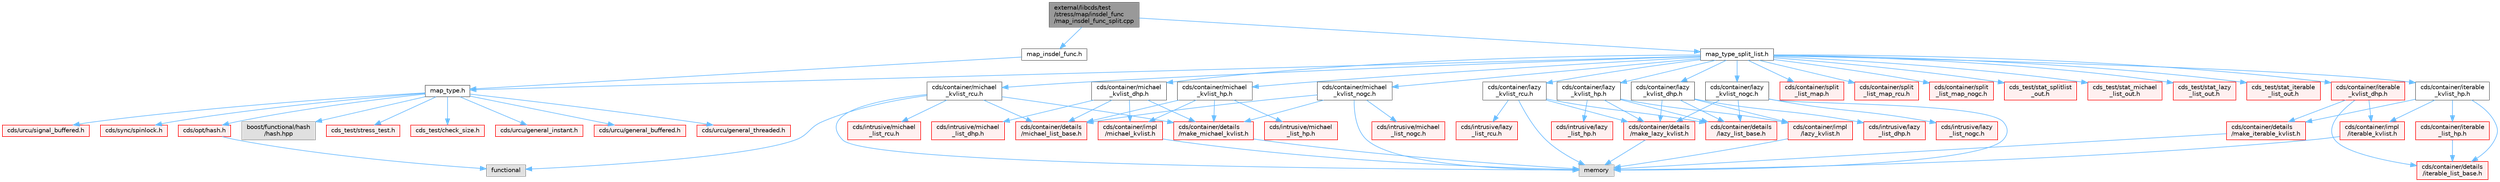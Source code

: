 digraph "external/libcds/test/stress/map/insdel_func/map_insdel_func_split.cpp"
{
 // LATEX_PDF_SIZE
  bgcolor="transparent";
  edge [fontname=Helvetica,fontsize=10,labelfontname=Helvetica,labelfontsize=10];
  node [fontname=Helvetica,fontsize=10,shape=box,height=0.2,width=0.4];
  Node1 [id="Node000001",label="external/libcds/test\l/stress/map/insdel_func\l/map_insdel_func_split.cpp",height=0.2,width=0.4,color="gray40", fillcolor="grey60", style="filled", fontcolor="black",tooltip=" "];
  Node1 -> Node2 [id="edge1_Node000001_Node000002",color="steelblue1",style="solid",tooltip=" "];
  Node2 [id="Node000002",label="map_insdel_func.h",height=0.2,width=0.4,color="grey40", fillcolor="white", style="filled",URL="$map__insdel__func_8h.html",tooltip=" "];
  Node2 -> Node3 [id="edge2_Node000002_Node000003",color="steelblue1",style="solid",tooltip=" "];
  Node3 [id="Node000003",label="map_type.h",height=0.2,width=0.4,color="grey40", fillcolor="white", style="filled",URL="$map__type_8h.html",tooltip=" "];
  Node3 -> Node4 [id="edge3_Node000003_Node000004",color="steelblue1",style="solid",tooltip=" "];
  Node4 [id="Node000004",label="cds/urcu/general_instant.h",height=0.2,width=0.4,color="red", fillcolor="#FFF0F0", style="filled",URL="$general__instant_8h.html",tooltip=" "];
  Node3 -> Node59 [id="edge4_Node000003_Node000059",color="steelblue1",style="solid",tooltip=" "];
  Node59 [id="Node000059",label="cds/urcu/general_buffered.h",height=0.2,width=0.4,color="red", fillcolor="#FFF0F0", style="filled",URL="$general__buffered_8h.html",tooltip=" "];
  Node3 -> Node73 [id="edge5_Node000003_Node000073",color="steelblue1",style="solid",tooltip=" "];
  Node73 [id="Node000073",label="cds/urcu/general_threaded.h",height=0.2,width=0.4,color="red", fillcolor="#FFF0F0", style="filled",URL="$general__threaded_8h.html",tooltip=" "];
  Node3 -> Node77 [id="edge6_Node000003_Node000077",color="steelblue1",style="solid",tooltip=" "];
  Node77 [id="Node000077",label="cds/urcu/signal_buffered.h",height=0.2,width=0.4,color="red", fillcolor="#FFF0F0", style="filled",URL="$signal__buffered_8h.html",tooltip=" "];
  Node3 -> Node80 [id="edge7_Node000003_Node000080",color="steelblue1",style="solid",tooltip=" "];
  Node80 [id="Node000080",label="cds/sync/spinlock.h",height=0.2,width=0.4,color="red", fillcolor="#FFF0F0", style="filled",URL="$sync_2spinlock_8h.html",tooltip=" "];
  Node3 -> Node81 [id="edge8_Node000003_Node000081",color="steelblue1",style="solid",tooltip=" "];
  Node81 [id="Node000081",label="cds/opt/hash.h",height=0.2,width=0.4,color="red", fillcolor="#FFF0F0", style="filled",URL="$external_2libcds_2cds_2opt_2hash_8h.html",tooltip=" "];
  Node81 -> Node83 [id="edge9_Node000081_Node000083",color="steelblue1",style="solid",tooltip=" "];
  Node83 [id="Node000083",label="functional",height=0.2,width=0.4,color="grey60", fillcolor="#E0E0E0", style="filled",tooltip=" "];
  Node3 -> Node84 [id="edge10_Node000003_Node000084",color="steelblue1",style="solid",tooltip=" "];
  Node84 [id="Node000084",label="boost/functional/hash\l/hash.hpp",height=0.2,width=0.4,color="grey60", fillcolor="#E0E0E0", style="filled",tooltip=" "];
  Node3 -> Node85 [id="edge11_Node000003_Node000085",color="steelblue1",style="solid",tooltip=" "];
  Node85 [id="Node000085",label="cds_test/stress_test.h",height=0.2,width=0.4,color="red", fillcolor="#FFF0F0", style="filled",URL="$stress__test_8h.html",tooltip=" "];
  Node3 -> Node96 [id="edge12_Node000003_Node000096",color="steelblue1",style="solid",tooltip=" "];
  Node96 [id="Node000096",label="cds_test/check_size.h",height=0.2,width=0.4,color="red", fillcolor="#FFF0F0", style="filled",URL="$check__size_8h.html",tooltip=" "];
  Node1 -> Node97 [id="edge13_Node000001_Node000097",color="steelblue1",style="solid",tooltip=" "];
  Node97 [id="Node000097",label="map_type_split_list.h",height=0.2,width=0.4,color="grey40", fillcolor="white", style="filled",URL="$map__type__split__list_8h.html",tooltip=" "];
  Node97 -> Node3 [id="edge14_Node000097_Node000003",color="steelblue1",style="solid",tooltip=" "];
  Node97 -> Node98 [id="edge15_Node000097_Node000098",color="steelblue1",style="solid",tooltip=" "];
  Node98 [id="Node000098",label="cds/container/michael\l_kvlist_hp.h",height=0.2,width=0.4,color="grey40", fillcolor="white", style="filled",URL="$michael__kvlist__hp_8h.html",tooltip=" "];
  Node98 -> Node99 [id="edge16_Node000098_Node000099",color="steelblue1",style="solid",tooltip=" "];
  Node99 [id="Node000099",label="cds/container/details\l/michael_list_base.h",height=0.2,width=0.4,color="red", fillcolor="#FFF0F0", style="filled",URL="$container_2details_2michael__list__base_8h.html",tooltip=" "];
  Node98 -> Node103 [id="edge17_Node000098_Node000103",color="steelblue1",style="solid",tooltip=" "];
  Node103 [id="Node000103",label="cds/intrusive/michael\l_list_hp.h",height=0.2,width=0.4,color="red", fillcolor="#FFF0F0", style="filled",URL="$intrusive_2michael__list__hp_8h.html",tooltip=" "];
  Node98 -> Node106 [id="edge18_Node000098_Node000106",color="steelblue1",style="solid",tooltip=" "];
  Node106 [id="Node000106",label="cds/container/details\l/make_michael_kvlist.h",height=0.2,width=0.4,color="red", fillcolor="#FFF0F0", style="filled",URL="$make__michael__kvlist_8h.html",tooltip=" "];
  Node106 -> Node19 [id="edge19_Node000106_Node000019",color="steelblue1",style="solid",tooltip=" "];
  Node19 [id="Node000019",label="memory",height=0.2,width=0.4,color="grey60", fillcolor="#E0E0E0", style="filled",tooltip=" "];
  Node98 -> Node108 [id="edge20_Node000098_Node000108",color="steelblue1",style="solid",tooltip=" "];
  Node108 [id="Node000108",label="cds/container/impl\l/michael_kvlist.h",height=0.2,width=0.4,color="red", fillcolor="#FFF0F0", style="filled",URL="$michael__kvlist_8h.html",tooltip=" "];
  Node108 -> Node19 [id="edge21_Node000108_Node000019",color="steelblue1",style="solid",tooltip=" "];
  Node97 -> Node110 [id="edge22_Node000097_Node000110",color="steelblue1",style="solid",tooltip=" "];
  Node110 [id="Node000110",label="cds/container/michael\l_kvlist_dhp.h",height=0.2,width=0.4,color="grey40", fillcolor="white", style="filled",URL="$michael__kvlist__dhp_8h.html",tooltip=" "];
  Node110 -> Node99 [id="edge23_Node000110_Node000099",color="steelblue1",style="solid",tooltip=" "];
  Node110 -> Node111 [id="edge24_Node000110_Node000111",color="steelblue1",style="solid",tooltip=" "];
  Node111 [id="Node000111",label="cds/intrusive/michael\l_list_dhp.h",height=0.2,width=0.4,color="red", fillcolor="#FFF0F0", style="filled",URL="$intrusive_2michael__list__dhp_8h.html",tooltip=" "];
  Node110 -> Node106 [id="edge25_Node000110_Node000106",color="steelblue1",style="solid",tooltip=" "];
  Node110 -> Node108 [id="edge26_Node000110_Node000108",color="steelblue1",style="solid",tooltip=" "];
  Node97 -> Node115 [id="edge27_Node000097_Node000115",color="steelblue1",style="solid",tooltip=" "];
  Node115 [id="Node000115",label="cds/container/michael\l_kvlist_rcu.h",height=0.2,width=0.4,color="grey40", fillcolor="white", style="filled",URL="$michael__kvlist__rcu_8h.html",tooltip=" "];
  Node115 -> Node19 [id="edge28_Node000115_Node000019",color="steelblue1",style="solid",tooltip=" "];
  Node115 -> Node83 [id="edge29_Node000115_Node000083",color="steelblue1",style="solid",tooltip=" "];
  Node115 -> Node99 [id="edge30_Node000115_Node000099",color="steelblue1",style="solid",tooltip=" "];
  Node115 -> Node116 [id="edge31_Node000115_Node000116",color="steelblue1",style="solid",tooltip=" "];
  Node116 [id="Node000116",label="cds/intrusive/michael\l_list_rcu.h",height=0.2,width=0.4,color="red", fillcolor="#FFF0F0", style="filled",URL="$intrusive_2michael__list__rcu_8h.html",tooltip=" "];
  Node115 -> Node106 [id="edge32_Node000115_Node000106",color="steelblue1",style="solid",tooltip=" "];
  Node97 -> Node121 [id="edge33_Node000097_Node000121",color="steelblue1",style="solid",tooltip=" "];
  Node121 [id="Node000121",label="cds/container/michael\l_kvlist_nogc.h",height=0.2,width=0.4,color="grey40", fillcolor="white", style="filled",URL="$michael__kvlist__nogc_8h.html",tooltip=" "];
  Node121 -> Node19 [id="edge34_Node000121_Node000019",color="steelblue1",style="solid",tooltip=" "];
  Node121 -> Node99 [id="edge35_Node000121_Node000099",color="steelblue1",style="solid",tooltip=" "];
  Node121 -> Node122 [id="edge36_Node000121_Node000122",color="steelblue1",style="solid",tooltip=" "];
  Node122 [id="Node000122",label="cds/intrusive/michael\l_list_nogc.h",height=0.2,width=0.4,color="red", fillcolor="#FFF0F0", style="filled",URL="$intrusive_2michael__list__nogc_8h.html",tooltip=" "];
  Node121 -> Node106 [id="edge37_Node000121_Node000106",color="steelblue1",style="solid",tooltip=" "];
  Node97 -> Node124 [id="edge38_Node000097_Node000124",color="steelblue1",style="solid",tooltip=" "];
  Node124 [id="Node000124",label="cds/container/lazy\l_kvlist_hp.h",height=0.2,width=0.4,color="grey40", fillcolor="white", style="filled",URL="$lazy__kvlist__hp_8h.html",tooltip=" "];
  Node124 -> Node125 [id="edge39_Node000124_Node000125",color="steelblue1",style="solid",tooltip=" "];
  Node125 [id="Node000125",label="cds/container/details\l/lazy_list_base.h",height=0.2,width=0.4,color="red", fillcolor="#FFF0F0", style="filled",URL="$container_2details_2lazy__list__base_8h.html",tooltip=" "];
  Node124 -> Node127 [id="edge40_Node000124_Node000127",color="steelblue1",style="solid",tooltip=" "];
  Node127 [id="Node000127",label="cds/intrusive/lazy\l_list_hp.h",height=0.2,width=0.4,color="red", fillcolor="#FFF0F0", style="filled",URL="$intrusive_2lazy__list__hp_8h.html",tooltip=" "];
  Node124 -> Node129 [id="edge41_Node000124_Node000129",color="steelblue1",style="solid",tooltip=" "];
  Node129 [id="Node000129",label="cds/container/details\l/make_lazy_kvlist.h",height=0.2,width=0.4,color="red", fillcolor="#FFF0F0", style="filled",URL="$make__lazy__kvlist_8h.html",tooltip=" "];
  Node129 -> Node19 [id="edge42_Node000129_Node000019",color="steelblue1",style="solid",tooltip=" "];
  Node124 -> Node130 [id="edge43_Node000124_Node000130",color="steelblue1",style="solid",tooltip=" "];
  Node130 [id="Node000130",label="cds/container/impl\l/lazy_kvlist.h",height=0.2,width=0.4,color="red", fillcolor="#FFF0F0", style="filled",URL="$lazy__kvlist_8h.html",tooltip=" "];
  Node130 -> Node19 [id="edge44_Node000130_Node000019",color="steelblue1",style="solid",tooltip=" "];
  Node97 -> Node131 [id="edge45_Node000097_Node000131",color="steelblue1",style="solid",tooltip=" "];
  Node131 [id="Node000131",label="cds/container/lazy\l_kvlist_dhp.h",height=0.2,width=0.4,color="grey40", fillcolor="white", style="filled",URL="$lazy__kvlist__dhp_8h.html",tooltip=" "];
  Node131 -> Node125 [id="edge46_Node000131_Node000125",color="steelblue1",style="solid",tooltip=" "];
  Node131 -> Node132 [id="edge47_Node000131_Node000132",color="steelblue1",style="solid",tooltip=" "];
  Node132 [id="Node000132",label="cds/intrusive/lazy\l_list_dhp.h",height=0.2,width=0.4,color="red", fillcolor="#FFF0F0", style="filled",URL="$intrusive_2lazy__list__dhp_8h.html",tooltip=" "];
  Node131 -> Node129 [id="edge48_Node000131_Node000129",color="steelblue1",style="solid",tooltip=" "];
  Node131 -> Node130 [id="edge49_Node000131_Node000130",color="steelblue1",style="solid",tooltip=" "];
  Node97 -> Node133 [id="edge50_Node000097_Node000133",color="steelblue1",style="solid",tooltip=" "];
  Node133 [id="Node000133",label="cds/container/lazy\l_kvlist_rcu.h",height=0.2,width=0.4,color="grey40", fillcolor="white", style="filled",URL="$lazy__kvlist__rcu_8h.html",tooltip=" "];
  Node133 -> Node19 [id="edge51_Node000133_Node000019",color="steelblue1",style="solid",tooltip=" "];
  Node133 -> Node125 [id="edge52_Node000133_Node000125",color="steelblue1",style="solid",tooltip=" "];
  Node133 -> Node134 [id="edge53_Node000133_Node000134",color="steelblue1",style="solid",tooltip=" "];
  Node134 [id="Node000134",label="cds/intrusive/lazy\l_list_rcu.h",height=0.2,width=0.4,color="red", fillcolor="#FFF0F0", style="filled",URL="$intrusive_2lazy__list__rcu_8h.html",tooltip=" "];
  Node133 -> Node129 [id="edge54_Node000133_Node000129",color="steelblue1",style="solid",tooltip=" "];
  Node97 -> Node135 [id="edge55_Node000097_Node000135",color="steelblue1",style="solid",tooltip=" "];
  Node135 [id="Node000135",label="cds/container/lazy\l_kvlist_nogc.h",height=0.2,width=0.4,color="grey40", fillcolor="white", style="filled",URL="$lazy__kvlist__nogc_8h.html",tooltip=" "];
  Node135 -> Node19 [id="edge56_Node000135_Node000019",color="steelblue1",style="solid",tooltip=" "];
  Node135 -> Node125 [id="edge57_Node000135_Node000125",color="steelblue1",style="solid",tooltip=" "];
  Node135 -> Node136 [id="edge58_Node000135_Node000136",color="steelblue1",style="solid",tooltip=" "];
  Node136 [id="Node000136",label="cds/intrusive/lazy\l_list_nogc.h",height=0.2,width=0.4,color="red", fillcolor="#FFF0F0", style="filled",URL="$intrusive_2lazy__list__nogc_8h.html",tooltip=" "];
  Node135 -> Node129 [id="edge59_Node000135_Node000129",color="steelblue1",style="solid",tooltip=" "];
  Node97 -> Node137 [id="edge60_Node000097_Node000137",color="steelblue1",style="solid",tooltip=" "];
  Node137 [id="Node000137",label="cds/container/iterable\l_kvlist_hp.h",height=0.2,width=0.4,color="grey40", fillcolor="white", style="filled",URL="$iterable__kvlist__hp_8h.html",tooltip=" "];
  Node137 -> Node138 [id="edge61_Node000137_Node000138",color="steelblue1",style="solid",tooltip=" "];
  Node138 [id="Node000138",label="cds/container/details\l/iterable_list_base.h",height=0.2,width=0.4,color="red", fillcolor="#FFF0F0", style="filled",URL="$container_2details_2iterable__list__base_8h.html",tooltip=" "];
  Node137 -> Node140 [id="edge62_Node000137_Node000140",color="steelblue1",style="solid",tooltip=" "];
  Node140 [id="Node000140",label="cds/container/iterable\l_list_hp.h",height=0.2,width=0.4,color="red", fillcolor="#FFF0F0", style="filled",URL="$container_2iterable__list__hp_8h.html",tooltip=" "];
  Node140 -> Node138 [id="edge63_Node000140_Node000138",color="steelblue1",style="solid",tooltip=" "];
  Node137 -> Node145 [id="edge64_Node000137_Node000145",color="steelblue1",style="solid",tooltip=" "];
  Node145 [id="Node000145",label="cds/container/details\l/make_iterable_kvlist.h",height=0.2,width=0.4,color="red", fillcolor="#FFF0F0", style="filled",URL="$make__iterable__kvlist_8h.html",tooltip=" "];
  Node145 -> Node19 [id="edge65_Node000145_Node000019",color="steelblue1",style="solid",tooltip=" "];
  Node137 -> Node146 [id="edge66_Node000137_Node000146",color="steelblue1",style="solid",tooltip=" "];
  Node146 [id="Node000146",label="cds/container/impl\l/iterable_kvlist.h",height=0.2,width=0.4,color="red", fillcolor="#FFF0F0", style="filled",URL="$iterable__kvlist_8h.html",tooltip=" "];
  Node146 -> Node19 [id="edge67_Node000146_Node000019",color="steelblue1",style="solid",tooltip=" "];
  Node97 -> Node147 [id="edge68_Node000097_Node000147",color="steelblue1",style="solid",tooltip=" "];
  Node147 [id="Node000147",label="cds/container/iterable\l_kvlist_dhp.h",height=0.2,width=0.4,color="red", fillcolor="#FFF0F0", style="filled",URL="$iterable__kvlist__dhp_8h.html",tooltip=" "];
  Node147 -> Node138 [id="edge69_Node000147_Node000138",color="steelblue1",style="solid",tooltip=" "];
  Node147 -> Node145 [id="edge70_Node000147_Node000145",color="steelblue1",style="solid",tooltip=" "];
  Node147 -> Node146 [id="edge71_Node000147_Node000146",color="steelblue1",style="solid",tooltip=" "];
  Node97 -> Node150 [id="edge72_Node000097_Node000150",color="steelblue1",style="solid",tooltip=" "];
  Node150 [id="Node000150",label="cds/container/split\l_list_map.h",height=0.2,width=0.4,color="red", fillcolor="#FFF0F0", style="filled",URL="$split__list__map_8h.html",tooltip=" "];
  Node97 -> Node159 [id="edge73_Node000097_Node000159",color="steelblue1",style="solid",tooltip=" "];
  Node159 [id="Node000159",label="cds/container/split\l_list_map_rcu.h",height=0.2,width=0.4,color="red", fillcolor="#FFF0F0", style="filled",URL="$split__list__map__rcu_8h.html",tooltip=" "];
  Node97 -> Node162 [id="edge74_Node000097_Node000162",color="steelblue1",style="solid",tooltip=" "];
  Node162 [id="Node000162",label="cds/container/split\l_list_map_nogc.h",height=0.2,width=0.4,color="red", fillcolor="#FFF0F0", style="filled",URL="$split__list__map__nogc_8h.html",tooltip=" "];
  Node97 -> Node165 [id="edge75_Node000097_Node000165",color="steelblue1",style="solid",tooltip=" "];
  Node165 [id="Node000165",label="cds_test/stat_splitlist\l_out.h",height=0.2,width=0.4,color="red", fillcolor="#FFF0F0", style="filled",URL="$stat__splitlist__out_8h.html",tooltip=" "];
  Node97 -> Node166 [id="edge76_Node000097_Node000166",color="steelblue1",style="solid",tooltip=" "];
  Node166 [id="Node000166",label="cds_test/stat_michael\l_list_out.h",height=0.2,width=0.4,color="red", fillcolor="#FFF0F0", style="filled",URL="$stat__michael__list__out_8h.html",tooltip=" "];
  Node97 -> Node167 [id="edge77_Node000097_Node000167",color="steelblue1",style="solid",tooltip=" "];
  Node167 [id="Node000167",label="cds_test/stat_lazy\l_list_out.h",height=0.2,width=0.4,color="red", fillcolor="#FFF0F0", style="filled",URL="$stat__lazy__list__out_8h.html",tooltip=" "];
  Node97 -> Node168 [id="edge78_Node000097_Node000168",color="steelblue1",style="solid",tooltip=" "];
  Node168 [id="Node000168",label="cds_test/stat_iterable\l_list_out.h",height=0.2,width=0.4,color="red", fillcolor="#FFF0F0", style="filled",URL="$stat__iterable__list__out_8h.html",tooltip=" "];
}
